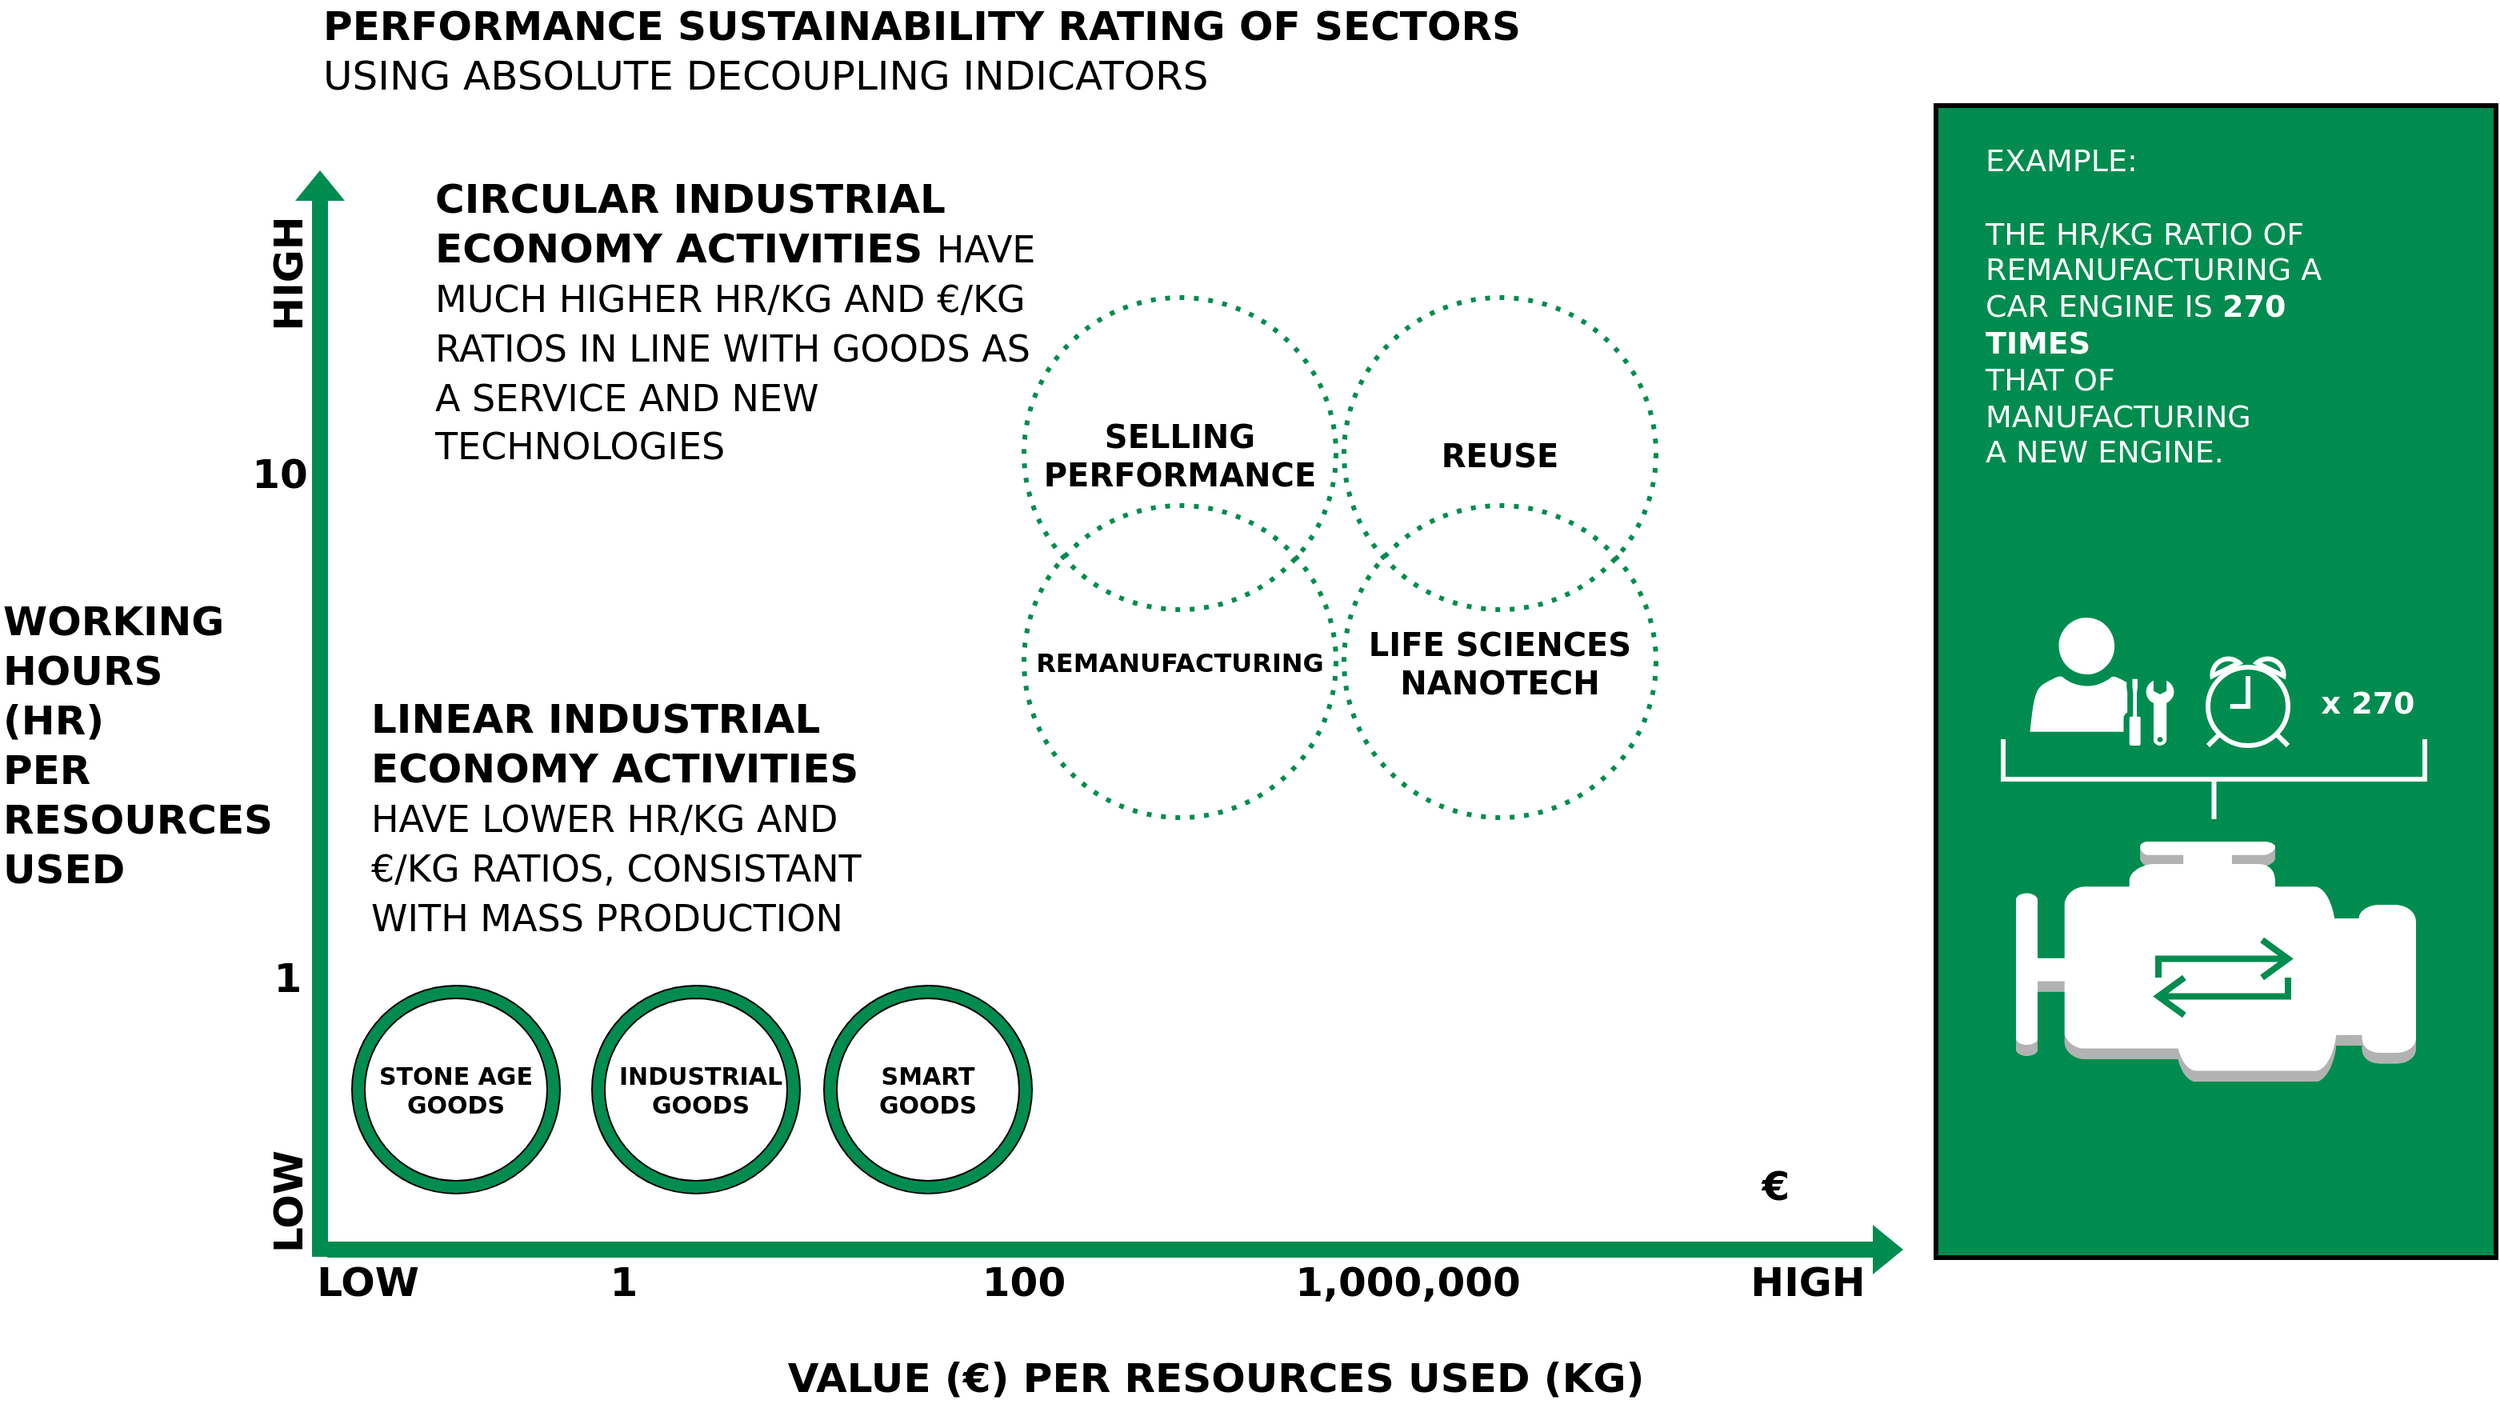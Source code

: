 <mxfile version="16.5.1" type="device"><diagram id="cBSJ3kPzyedLUzxTYPno" name="Page-1"><mxGraphModel dx="2563" dy="1644" grid="1" gridSize="10" guides="1" tooltips="1" connect="1" arrows="1" fold="1" page="1" pageScale="1" pageWidth="1169" pageHeight="827" math="0" shadow="0"><root><mxCell id="0"/><mxCell id="1" parent="0"/><mxCell id="iTJfN3pUcx_gYB8B9ByK-1" value="" style="shape=flexArrow;endArrow=classic;html=1;rounded=0;fillColor=#008C4F;strokeColor=none;" edge="1" parent="1"><mxGeometry width="50" height="50" relative="1" as="geometry"><mxPoint x="130" y="720" as="sourcePoint"/><mxPoint x="130" y="40" as="targetPoint"/></mxGeometry></mxCell><mxCell id="iTJfN3pUcx_gYB8B9ByK-2" value="" style="shape=flexArrow;endArrow=classic;html=1;rounded=0;fillColor=#008C4F;strokeColor=none;" edge="1" parent="1"><mxGeometry width="50" height="50" relative="1" as="geometry"><mxPoint x="134" y="715" as="sourcePoint"/><mxPoint x="1120" y="715" as="targetPoint"/></mxGeometry></mxCell><mxCell id="iTJfN3pUcx_gYB8B9ByK-3" value="&lt;b&gt;&lt;font face=&quot;Dejavu Sans&quot;&gt;WORKING HOURS (HR)&lt;br style=&quot;font-size: 25px&quot;&gt;PER&lt;br style=&quot;font-size: 25px&quot;&gt;RESOURCES USED&lt;/font&gt;&lt;/b&gt;" style="text;html=1;strokeColor=none;fillColor=none;align=left;verticalAlign=middle;whiteSpace=wrap;rounded=0;fontSize=25;" vertex="1" parent="1"><mxGeometry x="-70" y="384" width="150" height="30" as="geometry"/></mxCell><mxCell id="iTJfN3pUcx_gYB8B9ByK-5" value="&lt;b&gt;LOW&lt;/b&gt;" style="text;html=1;strokeColor=none;fillColor=none;align=center;verticalAlign=middle;whiteSpace=wrap;rounded=0;fontFamily=Dejavu Sans;fontSize=25;" vertex="1" parent="1"><mxGeometry x="130" y="720" width="60" height="30" as="geometry"/></mxCell><mxCell id="iTJfN3pUcx_gYB8B9ByK-6" value="&lt;b&gt;LOW&lt;/b&gt;" style="text;html=1;strokeColor=none;fillColor=none;align=center;verticalAlign=middle;whiteSpace=wrap;rounded=0;fontFamily=Dejavu Sans;fontSize=25;rotation=-90;" vertex="1" parent="1"><mxGeometry x="80" y="670" width="60" height="30" as="geometry"/></mxCell><mxCell id="iTJfN3pUcx_gYB8B9ByK-7" value="&lt;b&gt;HIGH&lt;/b&gt;" style="text;html=1;strokeColor=none;fillColor=none;align=center;verticalAlign=middle;whiteSpace=wrap;rounded=0;fontFamily=Dejavu Sans;fontSize=25;" vertex="1" parent="1"><mxGeometry x="1030" y="720" width="60" height="30" as="geometry"/></mxCell><mxCell id="iTJfN3pUcx_gYB8B9ByK-8" value="&lt;b&gt;HIGH&lt;/b&gt;" style="text;html=1;strokeColor=none;fillColor=none;align=center;verticalAlign=middle;whiteSpace=wrap;rounded=0;fontFamily=Dejavu Sans;fontSize=25;rotation=-90;" vertex="1" parent="1"><mxGeometry x="80" y="90" width="60" height="30" as="geometry"/></mxCell><mxCell id="iTJfN3pUcx_gYB8B9ByK-10" value="&lt;b&gt;1&lt;/b&gt;" style="text;html=1;strokeColor=none;fillColor=none;align=center;verticalAlign=middle;whiteSpace=wrap;rounded=0;fontFamily=Dejavu Sans;fontSize=25;" vertex="1" parent="1"><mxGeometry x="290" y="720" width="60" height="30" as="geometry"/></mxCell><mxCell id="iTJfN3pUcx_gYB8B9ByK-11" value="&lt;b&gt;100&lt;/b&gt;" style="text;html=1;strokeColor=none;fillColor=none;align=center;verticalAlign=middle;whiteSpace=wrap;rounded=0;fontFamily=Dejavu Sans;fontSize=25;" vertex="1" parent="1"><mxGeometry x="540" y="720" width="60" height="30" as="geometry"/></mxCell><mxCell id="iTJfN3pUcx_gYB8B9ByK-12" value="&lt;b&gt;1,000,000&lt;/b&gt;" style="text;html=1;strokeColor=none;fillColor=none;align=center;verticalAlign=middle;whiteSpace=wrap;rounded=0;fontFamily=Dejavu Sans;fontSize=25;" vertex="1" parent="1"><mxGeometry x="780" y="720" width="60" height="30" as="geometry"/></mxCell><mxCell id="iTJfN3pUcx_gYB8B9ByK-13" value="&lt;b&gt;1&lt;/b&gt;" style="text;html=1;strokeColor=none;fillColor=none;align=center;verticalAlign=middle;whiteSpace=wrap;rounded=0;fontFamily=Dejavu Sans;fontSize=25;" vertex="1" parent="1"><mxGeometry x="80" y="530" width="60" height="30" as="geometry"/></mxCell><mxCell id="iTJfN3pUcx_gYB8B9ByK-14" value="&lt;b&gt;10&lt;br&gt;&lt;br&gt;&lt;/b&gt;" style="text;html=1;strokeColor=none;fillColor=none;align=center;verticalAlign=middle;whiteSpace=wrap;rounded=0;fontFamily=Dejavu Sans;fontSize=25;" vertex="1" parent="1"><mxGeometry x="75" y="230" width="60" height="30" as="geometry"/></mxCell><mxCell id="iTJfN3pUcx_gYB8B9ByK-19" value="" style="group" vertex="1" connectable="0" parent="1"><mxGeometry x="140" y="550" width="150" height="130" as="geometry"/></mxCell><mxCell id="iTJfN3pUcx_gYB8B9ByK-16" value="" style="verticalLabelPosition=bottom;verticalAlign=top;html=1;shape=mxgraph.basic.donut;dx=8;fontFamily=Dejavu Sans;fontSize=25;fillColor=#008C4F;" vertex="1" parent="iTJfN3pUcx_gYB8B9ByK-19"><mxGeometry x="10" width="130" height="130" as="geometry"/></mxCell><mxCell id="iTJfN3pUcx_gYB8B9ByK-17" value="&lt;b style=&quot;font-size: 15px;&quot;&gt;STONE AGE GOODS&lt;/b&gt;" style="text;html=1;strokeColor=none;fillColor=none;align=center;verticalAlign=middle;whiteSpace=wrap;rounded=0;fontFamily=Dejavu Sans;fontSize=15;" vertex="1" parent="iTJfN3pUcx_gYB8B9ByK-19"><mxGeometry y="50" width="150" height="30" as="geometry"/></mxCell><mxCell id="iTJfN3pUcx_gYB8B9ByK-20" value="" style="group" vertex="1" connectable="0" parent="1"><mxGeometry x="290" y="550" width="150" height="130" as="geometry"/></mxCell><mxCell id="iTJfN3pUcx_gYB8B9ByK-21" value="" style="verticalLabelPosition=bottom;verticalAlign=top;html=1;shape=mxgraph.basic.donut;dx=8;fontFamily=Dejavu Sans;fontSize=25;fillColor=#008C4F;" vertex="1" parent="iTJfN3pUcx_gYB8B9ByK-20"><mxGeometry x="10" width="130" height="130" as="geometry"/></mxCell><mxCell id="iTJfN3pUcx_gYB8B9ByK-22" value="&lt;b style=&quot;font-size: 15px&quot;&gt;INDUSTRIAL GOODS&lt;/b&gt;" style="text;html=1;strokeColor=none;fillColor=none;align=center;verticalAlign=middle;whiteSpace=wrap;rounded=0;fontFamily=Dejavu Sans;fontSize=15;" vertex="1" parent="iTJfN3pUcx_gYB8B9ByK-20"><mxGeometry x="3" y="50" width="150" height="30" as="geometry"/></mxCell><mxCell id="iTJfN3pUcx_gYB8B9ByK-23" value="" style="group" vertex="1" connectable="0" parent="1"><mxGeometry x="435" y="550" width="150" height="130" as="geometry"/></mxCell><mxCell id="iTJfN3pUcx_gYB8B9ByK-24" value="" style="verticalLabelPosition=bottom;verticalAlign=top;html=1;shape=mxgraph.basic.donut;dx=8;fontFamily=Dejavu Sans;fontSize=25;fillColor=#008C4F;" vertex="1" parent="iTJfN3pUcx_gYB8B9ByK-23"><mxGeometry x="10" width="130" height="130" as="geometry"/></mxCell><mxCell id="iTJfN3pUcx_gYB8B9ByK-25" value="&lt;b style=&quot;font-size: 15px&quot;&gt;SMART&lt;br&gt;GOODS&lt;/b&gt;" style="text;html=1;strokeColor=none;fillColor=none;align=center;verticalAlign=middle;whiteSpace=wrap;rounded=0;fontFamily=Dejavu Sans;fontSize=15;" vertex="1" parent="iTJfN3pUcx_gYB8B9ByK-23"><mxGeometry y="50" width="150" height="30" as="geometry"/></mxCell><mxCell id="iTJfN3pUcx_gYB8B9ByK-27" value="&lt;font face=&quot;Dejavu Sans&quot;&gt;&lt;b&gt;LINEAR INDUSTRIAL ECONOMY ACTIVITIES &lt;/b&gt;&lt;font style=&quot;font-size: 23px&quot;&gt;HAVE LOWER HR/KG AND €/KG RATIOS, CONSISTANT WITH MASS PRODUCTION&lt;/font&gt;&lt;/font&gt;" style="text;html=1;strokeColor=none;fillColor=none;align=left;verticalAlign=middle;whiteSpace=wrap;rounded=0;fontSize=25;" vertex="1" parent="1"><mxGeometry x="160" y="430" width="320" height="30" as="geometry"/></mxCell><mxCell id="iTJfN3pUcx_gYB8B9ByK-28" value="&lt;b&gt;€&lt;/b&gt;" style="text;html=1;strokeColor=none;fillColor=none;align=center;verticalAlign=middle;whiteSpace=wrap;rounded=0;fontFamily=Dejavu Sans;fontSize=25;" vertex="1" parent="1"><mxGeometry x="1010" y="660" width="60" height="30" as="geometry"/></mxCell><mxCell id="iTJfN3pUcx_gYB8B9ByK-34" value="&lt;b style=&quot;font-family: &amp;#34;dejavu sans&amp;#34;&quot;&gt;CIRCULAR INDUSTRIAL ECONOMY ACTIVITIES&amp;nbsp;&lt;/b&gt;&lt;font style=&quot;font-family: &amp;#34;dejavu sans&amp;#34; ; font-size: 23px&quot;&gt;HAVE MUCH HIGHER HR/KG AND €/KG RATIOS IN LINE WITH GOODS AS A SERVICE AND NEW TECHNOLOGIES&lt;/font&gt;" style="text;html=1;strokeColor=none;fillColor=none;align=left;verticalAlign=middle;whiteSpace=wrap;rounded=0;fontSize=25;" vertex="1" parent="1"><mxGeometry x="200" y="120" width="380" height="30" as="geometry"/></mxCell><mxCell id="iTJfN3pUcx_gYB8B9ByK-35" value="" style="group" vertex="1" connectable="0" parent="1"><mxGeometry x="570" y="120" width="395" height="325" as="geometry"/></mxCell><mxCell id="iTJfN3pUcx_gYB8B9ByK-30" value="&lt;b style=&quot;font-size: 20px;&quot;&gt;SELLING PERFORMANCE&lt;/b&gt;" style="ellipse;whiteSpace=wrap;html=1;aspect=fixed;fontFamily=Dejavu Sans;fontSize=20;fillColor=none;dashed=1;dashPattern=1 2;strokeWidth=3;strokeColor=#008C4F;" vertex="1" parent="iTJfN3pUcx_gYB8B9ByK-35"><mxGeometry width="195" height="195" as="geometry"/></mxCell><mxCell id="iTJfN3pUcx_gYB8B9ByK-31" value="&lt;b style=&quot;font-size: 20px&quot;&gt;REUSE&lt;/b&gt;" style="ellipse;whiteSpace=wrap;html=1;aspect=fixed;fontFamily=Dejavu Sans;fontSize=20;fillColor=none;dashed=1;dashPattern=1 2;strokeWidth=3;strokeColor=#008C4F;" vertex="1" parent="iTJfN3pUcx_gYB8B9ByK-35"><mxGeometry x="200" width="195" height="195" as="geometry"/></mxCell><mxCell id="iTJfN3pUcx_gYB8B9ByK-32" value="&lt;b style=&quot;font-size: 20px&quot;&gt;LIFE SCIENCES&lt;br&gt;NANOTECH&lt;br&gt;&lt;/b&gt;" style="ellipse;whiteSpace=wrap;html=1;aspect=fixed;fontFamily=Dejavu Sans;fontSize=20;fillColor=none;dashed=1;dashPattern=1 2;strokeWidth=3;strokeColor=#008C4F;" vertex="1" parent="iTJfN3pUcx_gYB8B9ByK-35"><mxGeometry x="200" y="130" width="195" height="195" as="geometry"/></mxCell><mxCell id="iTJfN3pUcx_gYB8B9ByK-33" value="&lt;b style=&quot;font-size: 16px;&quot;&gt;REMANUFACTURING&lt;br style=&quot;font-size: 16px;&quot;&gt;&lt;/b&gt;" style="ellipse;whiteSpace=wrap;html=1;aspect=fixed;fontFamily=Dejavu Sans;fontSize=16;fillColor=none;dashed=1;dashPattern=1 2;strokeWidth=3;strokeColor=#008C4F;" vertex="1" parent="iTJfN3pUcx_gYB8B9ByK-35"><mxGeometry y="130" width="195" height="195" as="geometry"/></mxCell><mxCell id="iTJfN3pUcx_gYB8B9ByK-37" value="&lt;font face=&quot;dejavu sans&quot;&gt;&lt;b&gt;PERFORMANCE SUSTAINABILITY RATING OF SECTORS&lt;/b&gt;&lt;br&gt;USING ABSOLUTE DECOUPLING INDICATORS&lt;br&gt;&lt;/font&gt;" style="text;html=1;strokeColor=none;fillColor=none;align=left;verticalAlign=middle;whiteSpace=wrap;rounded=0;fontSize=25;" vertex="1" parent="1"><mxGeometry x="130" y="-50" width="755" height="30" as="geometry"/></mxCell><mxCell id="iTJfN3pUcx_gYB8B9ByK-38" value="" style="rounded=0;whiteSpace=wrap;html=1;fontFamily=Dejavu Sans;fontSize=16;strokeColor=#000000;strokeWidth=3;fillColor=#008C4F;align=left;" vertex="1" parent="1"><mxGeometry x="1140" width="350" height="720" as="geometry"/></mxCell><mxCell id="iTJfN3pUcx_gYB8B9ByK-40" value="&lt;font color=&quot;#ffffff&quot; style=&quot;font-size: 19px&quot;&gt;EXAMPLE:&lt;br&gt;&lt;br&gt;&lt;/font&gt;&lt;div style=&quot;font-size: 19px&quot;&gt;&lt;font color=&quot;#ffffff&quot; style=&quot;font-size: 19px&quot;&gt;THE HR/KG RATIO OF&lt;br&gt;REMANUFACTURING A&lt;br&gt;CAR ENGINE IS&amp;nbsp;&lt;b&gt;270 TIMES&lt;/b&gt;&lt;/font&gt;&lt;/div&gt;&lt;div style=&quot;font-size: 19px&quot;&gt;&lt;font color=&quot;#ffffff&quot; style=&quot;font-size: 19px&quot;&gt;THAT OF MANUFACTURING&lt;/font&gt;&lt;/div&gt;&lt;div style=&quot;font-size: 19px&quot;&gt;&lt;font color=&quot;#ffffff&quot; style=&quot;font-size: 19px&quot;&gt;A NEW ENGINE.&lt;/font&gt;&lt;/div&gt;" style="text;html=1;strokeColor=none;fillColor=none;align=left;verticalAlign=middle;whiteSpace=wrap;rounded=0;fontFamily=Dejavu Sans;fontSize=16;" vertex="1" parent="1"><mxGeometry x="1169" y="110" width="230" height="30" as="geometry"/></mxCell><mxCell id="iTJfN3pUcx_gYB8B9ByK-41" value="" style="sketch=0;pointerEvents=1;shadow=0;dashed=0;html=1;labelPosition=center;verticalLabelPosition=bottom;verticalAlign=top;outlineConnect=0;align=center;shape=mxgraph.office.users.administrator;fontFamily=Dejavu Sans;fontSize=19;strokeColor=none;" vertex="1" parent="1"><mxGeometry x="1198.75" y="320" width="90" height="80" as="geometry"/></mxCell><mxCell id="iTJfN3pUcx_gYB8B9ByK-43" value="" style="outlineConnect=0;dashed=0;verticalLabelPosition=bottom;verticalAlign=top;align=center;html=1;shape=mxgraph.aws3.emr_engine;fillColor=#FFFFFF;gradientColor=none;fontFamily=Dejavu Sans;fontSize=19;fontColor=#FFFFFF;strokeColor=#000000;strokeWidth=3;" vertex="1" parent="1"><mxGeometry x="1190" y="460" width="250" height="150" as="geometry"/></mxCell><mxCell id="iTJfN3pUcx_gYB8B9ByK-44" value="" style="strokeWidth=3;html=1;shape=mxgraph.flowchart.annotation_2;align=left;labelPosition=right;pointerEvents=1;fontFamily=Dejavu Sans;fontSize=19;fontColor=#FFFFFF;fillColor=#FFFFFF;rotation=-90;strokeColor=#FFFFFF;" vertex="1" parent="1"><mxGeometry x="1288.75" y="289.25" width="50" height="263.5" as="geometry"/></mxCell><mxCell id="iTJfN3pUcx_gYB8B9ByK-51" value="" style="html=1;verticalLabelPosition=bottom;align=center;labelBackgroundColor=#ffffff;verticalAlign=top;strokeWidth=3;strokeColor=#FFFFFF;shadow=0;dashed=0;shape=mxgraph.ios7.icons.alarm_clock;fontFamily=Dejavu Sans;fontSize=19;fontColor=#FFFFFF;fillColor=none;" vertex="1" parent="1"><mxGeometry x="1310" y="345" width="50" height="55" as="geometry"/></mxCell><mxCell id="iTJfN3pUcx_gYB8B9ByK-52" value="&lt;b&gt;x 270&lt;/b&gt;" style="text;html=1;strokeColor=none;fillColor=none;align=center;verticalAlign=middle;whiteSpace=wrap;rounded=0;fontFamily=Dejavu Sans;fontSize=19;fontColor=#FFFFFF;" vertex="1" parent="1"><mxGeometry x="1370" y="357.5" width="80" height="30" as="geometry"/></mxCell><mxCell id="iTJfN3pUcx_gYB8B9ByK-53" value="" style="html=1;verticalLabelPosition=bottom;align=center;labelBackgroundColor=#ffffff;verticalAlign=top;strokeWidth=4;strokeColor=#008C4F;shadow=0;dashed=0;shape=mxgraph.ios7.icons.repeat;pointerEvents=1;fontFamily=Dejavu Sans;fontSize=19;fontColor=#FFFFFF;fillColor=none;" vertex="1" parent="1"><mxGeometry x="1279" y="521.5" width="81" height="47" as="geometry"/></mxCell><mxCell id="iTJfN3pUcx_gYB8B9ByK-55" value="&lt;font face=&quot;Dejavu Sans&quot;&gt;&lt;b&gt;VALUE (€) PER RESOURCES USED (KG)&lt;/b&gt;&lt;/font&gt;" style="text;html=1;strokeColor=none;fillColor=none;align=center;verticalAlign=middle;whiteSpace=wrap;rounded=0;fontSize=25;" vertex="1" parent="1"><mxGeometry x="150" y="780" width="1080" height="30" as="geometry"/></mxCell></root></mxGraphModel></diagram></mxfile>